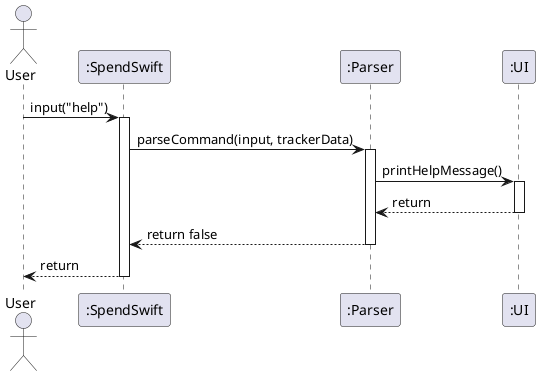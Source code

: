 @startuml
actor User
participant ":SpendSwift" as SpendSwift
participant ":Parser" as Parser
participant ":UI" as UI

User -> SpendSwift : input("help")
activate SpendSwift
SpendSwift -> Parser : parseCommand(input, trackerData)

activate Parser
Parser -> UI : printHelpMessage()

activate UI
UI --> Parser : return

deactivate UI
Parser --> SpendSwift : return false

deactivate Parser

SpendSwift --> User : return
deactivate SpendSwift


@enduml